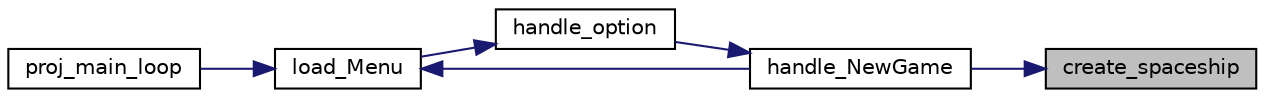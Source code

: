 digraph "create_spaceship"
{
 // LATEX_PDF_SIZE
  edge [fontname="Helvetica",fontsize="10",labelfontname="Helvetica",labelfontsize="10"];
  node [fontname="Helvetica",fontsize="10",shape=record];
  rankdir="RL";
  Node1 [label="create_spaceship",height=0.2,width=0.4,color="black", fillcolor="grey75", style="filled", fontcolor="black",tooltip="cria um pointer para um elemento da classe Spaceship."];
  Node1 -> Node2 [dir="back",color="midnightblue",fontsize="10",style="solid",fontname="Helvetica"];
  Node2 [label="handle_NewGame",height=0.2,width=0.4,color="black", fillcolor="white", style="filled",URL="$_menu_8h.html#a63dbf12b8d56e422c548c758f7248c0c",tooltip="Trata da opção New Game do menu, carrega o jogo."];
  Node2 -> Node3 [dir="back",color="midnightblue",fontsize="10",style="solid",fontname="Helvetica"];
  Node3 [label="handle_option",height=0.2,width=0.4,color="black", fillcolor="white", style="filled",URL="$_menu_8h.html#aa283ff2c61ef57157639de3df5df28ab",tooltip="Trata da opção de menu que for passada como parâmetro."];
  Node3 -> Node4 [dir="back",color="midnightblue",fontsize="10",style="solid",fontname="Helvetica"];
  Node4 [label="load_Menu",height=0.2,width=0.4,color="black", fillcolor="white", style="filled",URL="$_menu_8h.html#afea940cd55650dc9c5b8d4a0d297d0d5",tooltip="Carrega o ecrã inicial do menu numa frame rate fixa."];
  Node4 -> Node2 [dir="back",color="midnightblue",fontsize="10",style="solid",fontname="Helvetica"];
  Node4 -> Node5 [dir="back",color="midnightblue",fontsize="10",style="solid",fontname="Helvetica"];
  Node5 [label="proj_main_loop",height=0.2,width=0.4,color="black", fillcolor="white", style="filled",URL="$main_8c.html#a2a16f651eccbd248e1ad3b3b924b143b",tooltip=" "];
}
